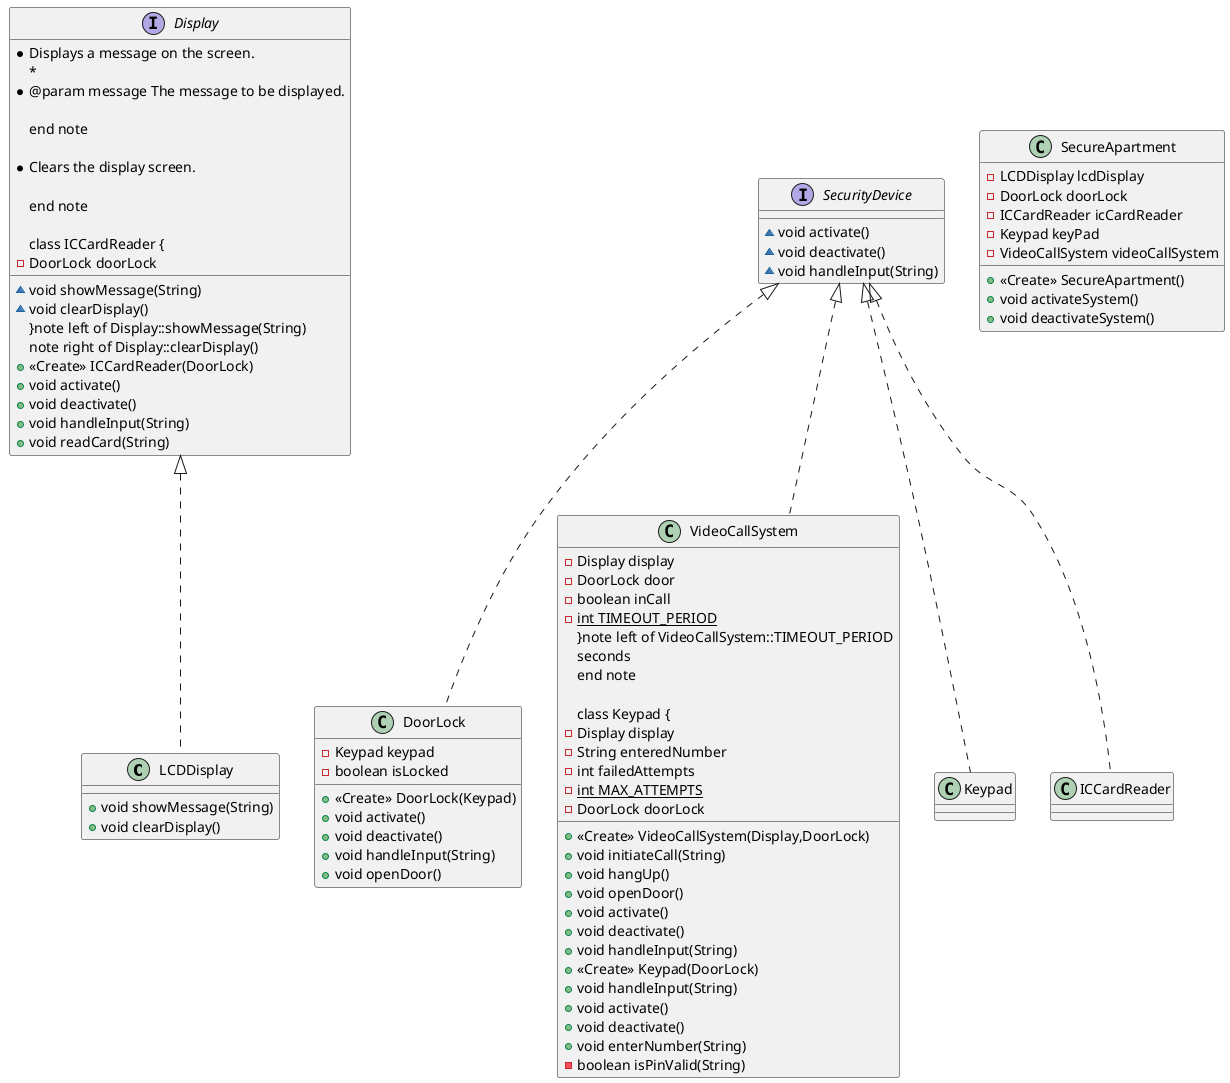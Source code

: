 @startuml
class LCDDisplay {
+ void showMessage(String)
+ void clearDisplay()
}
class DoorLock {
- Keypad keypad
- boolean isLocked
+ <<Create>> DoorLock(Keypad)
+ void activate()
+ void deactivate()
+ void handleInput(String)
+ void openDoor()
}
class SecureApartment {
- LCDDisplay lcdDisplay
- DoorLock doorLock
- ICCardReader icCardReader
- Keypad keyPad
- VideoCallSystem videoCallSystem
+ <<Create>> SecureApartment()
+ void activateSystem()
+ void deactivateSystem()
}
interface SecurityDevice {
~ void activate()
~ void deactivate()
~ void handleInput(String)
}
class VideoCallSystem {
- Display display
- DoorLock door
- boolean inCall
- {static} int TIMEOUT_PERIOD
+ <<Create>> VideoCallSystem(Display,DoorLock)
+ void initiateCall(String)
+ void hangUp()
+ void openDoor()
+ void activate()
+ void deactivate()
+ void handleInput(String)
}note left of VideoCallSystem::TIMEOUT_PERIOD
 seconds
end note

class Keypad {
- Display display
- String enteredNumber
- int failedAttempts
- {static} int MAX_ATTEMPTS
- DoorLock doorLock
+ <<Create>> Keypad(DoorLock)
+ void handleInput(String)
+ void activate()
+ void deactivate()
+ void enterNumber(String)
- boolean isPinValid(String)
}
interface Display {
~ void showMessage(String)
~ void clearDisplay()
}note left of Display::showMessage(String)

     * Displays a message on the screen.
     *
     * @param message The message to be displayed.
     
end note
note right of Display::clearDisplay()

     * Clears the display screen.
     
end note

class ICCardReader {
- DoorLock doorLock
+ <<Create>> ICCardReader(DoorLock)
+ void activate()
+ void deactivate()
+ void handleInput(String)
+ void readCard(String)
}


Display <|.. LCDDisplay
SecurityDevice <|.. DoorLock
SecurityDevice <|.. VideoCallSystem
SecurityDevice <|.. Keypad
SecurityDevice <|.. ICCardReader
@enduml